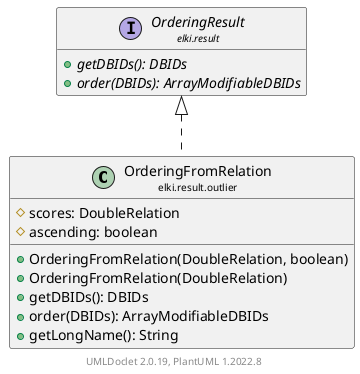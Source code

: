 @startuml
    remove .*\.(Instance|Par|Parameterizer|Factory)$
    set namespaceSeparator none
    hide empty fields
    hide empty methods

    class "<size:14>OrderingFromRelation\n<size:10>elki.result.outlier" as elki.result.outlier.OrderingFromRelation [[OrderingFromRelation.html]] {
        #scores: DoubleRelation
        #ascending: boolean
        +OrderingFromRelation(DoubleRelation, boolean)
        +OrderingFromRelation(DoubleRelation)
        +getDBIDs(): DBIDs
        +order(DBIDs): ArrayModifiableDBIDs
        +getLongName(): String
    }

    interface "<size:14>OrderingResult\n<size:10>elki.result" as elki.result.OrderingResult [[../OrderingResult.html]] {
        {abstract} +getDBIDs(): DBIDs
        {abstract} +order(DBIDs): ArrayModifiableDBIDs
    }

    elki.result.OrderingResult <|.. elki.result.outlier.OrderingFromRelation

    center footer UMLDoclet 2.0.19, PlantUML 1.2022.8
@enduml
